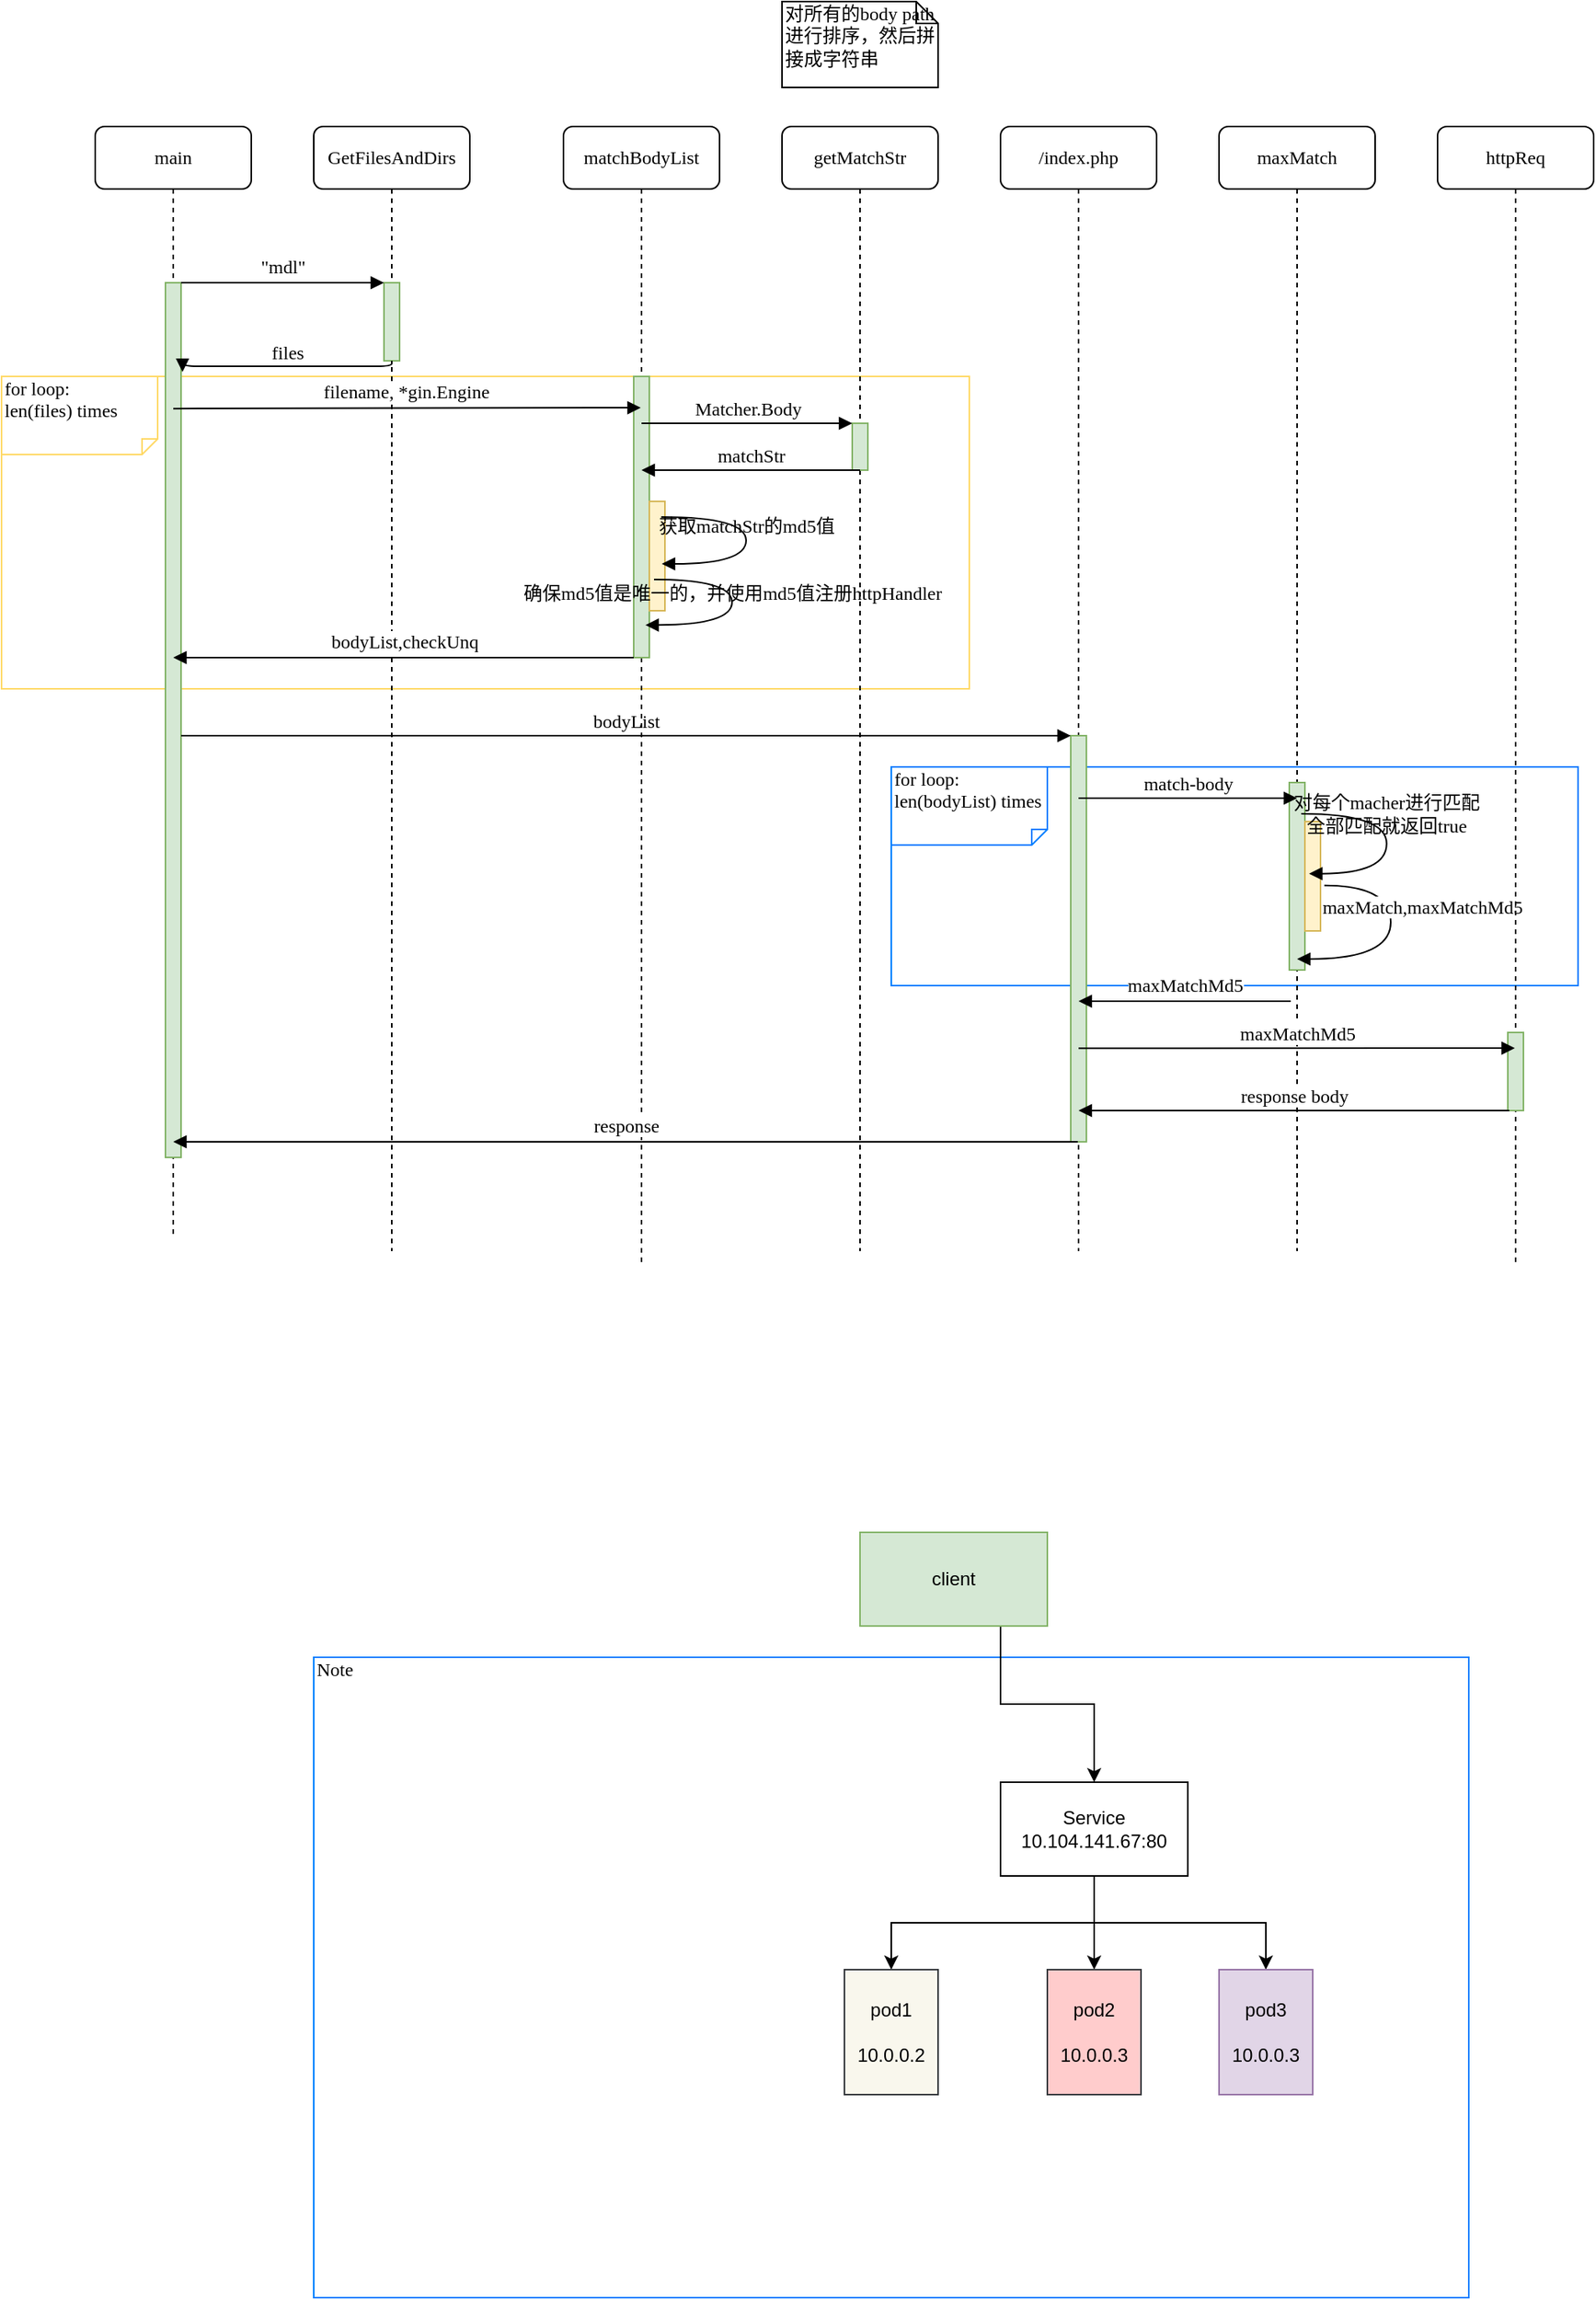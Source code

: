<mxfile version="14.0.1" type="github">
  <diagram name="Page-1" id="13e1069c-82ec-6db2-03f1-153e76fe0fe0">
    <mxGraphModel dx="1298" dy="-103" grid="1" gridSize="10" guides="1" tooltips="1" connect="1" arrows="1" fold="1" page="1" pageScale="1" pageWidth="850" pageHeight="400" background="#ffffff" math="0" shadow="0">
      <root>
        <mxCell id="0" />
        <mxCell id="1" parent="0" />
        <mxCell id="SKvN3QT0MtDooMWM45vD-5" value="Note" style="shape=note;whiteSpace=wrap;html=1;size=0;verticalAlign=top;align=left;spacingTop=-6;rounded=0;shadow=0;comic=0;labelBackgroundColor=none;strokeWidth=1;fontFamily=Verdana;fontSize=12;strokeColor=#007FFF;" vertex="1" parent="1">
          <mxGeometry x="540" y="2070" width="740" height="410" as="geometry" />
        </mxCell>
        <mxCell id="YmVjbaBAGrZHu8uXbrV_-117" value="Note" style="shape=note;whiteSpace=wrap;html=1;size=0;verticalAlign=top;align=left;spacingTop=-6;rounded=0;shadow=0;comic=0;labelBackgroundColor=none;strokeWidth=1;fontFamily=Verdana;fontSize=12;strokeColor=#007FFF;" parent="1" vertex="1">
          <mxGeometry x="910" y="1500" width="440" height="140" as="geometry" />
        </mxCell>
        <mxCell id="7baba1c4bc27f4b0-43" value="Note" style="shape=note;whiteSpace=wrap;html=1;size=0;verticalAlign=top;align=left;spacingTop=-6;rounded=0;shadow=0;comic=0;labelBackgroundColor=none;strokeWidth=1;fontFamily=Verdana;fontSize=12;strokeColor=#FFD966;" parent="1" vertex="1">
          <mxGeometry x="340" y="1250" width="620" height="200" as="geometry" />
        </mxCell>
        <mxCell id="YmVjbaBAGrZHu8uXbrV_-1" value="&lt;p class=&quot;p1&quot; style=&quot;margin: 0px ; font-stretch: normal ; line-height: normal ; font-family: &amp;#34;andale mono&amp;#34;&quot;&gt;&lt;span class=&quot;s1&quot; style=&quot;background-color: rgb(255 , 255 , 255)&quot;&gt;&lt;font style=&quot;font-size: 12px&quot;&gt;GetFilesAndDirs&lt;/font&gt;&lt;/span&gt;&lt;/p&gt;" style="shape=umlLifeline;perimeter=lifelinePerimeter;whiteSpace=wrap;html=1;container=1;collapsible=0;recursiveResize=0;outlineConnect=0;rounded=1;shadow=0;comic=0;labelBackgroundColor=none;strokeWidth=1;fontFamily=Verdana;fontSize=12;align=center;" parent="1" vertex="1">
          <mxGeometry x="540" y="1090" width="100" height="720" as="geometry" />
        </mxCell>
        <mxCell id="YmVjbaBAGrZHu8uXbrV_-2" value="" style="html=1;points=[];perimeter=orthogonalPerimeter;rounded=0;shadow=0;comic=0;labelBackgroundColor=none;strokeWidth=1;fontFamily=Verdana;fontSize=12;align=center;fillColor=#d5e8d4;strokeColor=#82b366;" parent="YmVjbaBAGrZHu8uXbrV_-1" vertex="1">
          <mxGeometry x="45" y="100" width="10" height="50" as="geometry" />
        </mxCell>
        <mxCell id="YmVjbaBAGrZHu8uXbrV_-3" value="&lt;p class=&quot;p1&quot; style=&quot;margin: 0px ; font-stretch: normal ; line-height: normal ; font-family: &amp;#34;andale mono&amp;#34;&quot;&gt;&lt;span class=&quot;s1&quot; style=&quot;background-color: rgb(255 , 255 , 255)&quot;&gt;&lt;font style=&quot;font-size: 12px&quot;&gt;matchBodyList&lt;/font&gt;&lt;/span&gt;&lt;/p&gt;" style="shape=umlLifeline;perimeter=lifelinePerimeter;whiteSpace=wrap;html=1;container=1;collapsible=0;recursiveResize=0;outlineConnect=0;rounded=1;shadow=0;comic=0;labelBackgroundColor=none;strokeWidth=1;fontFamily=Verdana;fontSize=12;align=center;" parent="1" vertex="1">
          <mxGeometry x="700" y="1090" width="100" height="730" as="geometry" />
        </mxCell>
        <mxCell id="YmVjbaBAGrZHu8uXbrV_-4" value="" style="html=1;points=[];perimeter=orthogonalPerimeter;rounded=0;shadow=0;comic=0;labelBackgroundColor=none;strokeWidth=1;fontFamily=Verdana;fontSize=12;align=center;fillColor=#d5e8d4;strokeColor=#82b366;" parent="YmVjbaBAGrZHu8uXbrV_-3" vertex="1">
          <mxGeometry x="45" y="160" width="10" height="180" as="geometry" />
        </mxCell>
        <mxCell id="YmVjbaBAGrZHu8uXbrV_-42" value="" style="html=1;points=[];perimeter=orthogonalPerimeter;rounded=0;shadow=0;comic=0;labelBackgroundColor=none;strokeWidth=1;fontFamily=Verdana;fontSize=12;align=center;fillColor=#fff2cc;strokeColor=#d6b656;" parent="YmVjbaBAGrZHu8uXbrV_-3" vertex="1">
          <mxGeometry x="55" y="240" width="10" height="70" as="geometry" />
        </mxCell>
        <mxCell id="YmVjbaBAGrZHu8uXbrV_-5" value="getMatchStr" style="shape=umlLifeline;perimeter=lifelinePerimeter;whiteSpace=wrap;html=1;container=1;collapsible=0;recursiveResize=0;outlineConnect=0;rounded=1;shadow=0;comic=0;labelBackgroundColor=none;strokeWidth=1;fontFamily=Verdana;fontSize=12;align=center;" parent="1" vertex="1">
          <mxGeometry x="840" y="1090" width="100" height="720" as="geometry" />
        </mxCell>
        <mxCell id="YmVjbaBAGrZHu8uXbrV_-11" value="" style="html=1;points=[];perimeter=orthogonalPerimeter;rounded=0;shadow=0;comic=0;labelBackgroundColor=none;strokeWidth=1;fontFamily=Verdana;fontSize=12;align=center;fillColor=#d5e8d4;strokeColor=#82b366;" parent="YmVjbaBAGrZHu8uXbrV_-5" vertex="1">
          <mxGeometry x="45" y="190" width="10" height="30" as="geometry" />
        </mxCell>
        <mxCell id="YmVjbaBAGrZHu8uXbrV_-6" value="/index.php" style="shape=umlLifeline;perimeter=lifelinePerimeter;whiteSpace=wrap;html=1;container=1;collapsible=0;recursiveResize=0;outlineConnect=0;rounded=1;shadow=0;comic=0;labelBackgroundColor=none;strokeWidth=1;fontFamily=Verdana;fontSize=12;align=center;" parent="1" vertex="1">
          <mxGeometry x="980" y="1090" width="100" height="720" as="geometry" />
        </mxCell>
        <mxCell id="YmVjbaBAGrZHu8uXbrV_-16" value="" style="html=1;points=[];perimeter=orthogonalPerimeter;rounded=0;shadow=0;comic=0;labelBackgroundColor=none;strokeWidth=1;fontFamily=Verdana;fontSize=12;align=center;fillColor=#d5e8d4;strokeColor=#82b366;" parent="YmVjbaBAGrZHu8uXbrV_-6" vertex="1">
          <mxGeometry x="45" y="390" width="10" height="260" as="geometry" />
        </mxCell>
        <mxCell id="YmVjbaBAGrZHu8uXbrV_-7" value="maxMatch" style="shape=umlLifeline;perimeter=lifelinePerimeter;whiteSpace=wrap;html=1;container=1;collapsible=0;recursiveResize=0;outlineConnect=0;rounded=1;shadow=0;comic=0;labelBackgroundColor=none;strokeWidth=1;fontFamily=Verdana;fontSize=12;align=center;" parent="1" vertex="1">
          <mxGeometry x="1120" y="1090" width="100" height="720" as="geometry" />
        </mxCell>
        <mxCell id="YmVjbaBAGrZHu8uXbrV_-88" value="" style="html=1;points=[];perimeter=orthogonalPerimeter;rounded=0;shadow=0;comic=0;labelBackgroundColor=none;strokeWidth=1;fontFamily=Verdana;fontSize=12;align=center;fillColor=#d5e8d4;strokeColor=#82b366;" parent="YmVjbaBAGrZHu8uXbrV_-7" vertex="1">
          <mxGeometry x="45" y="420" width="10" height="120" as="geometry" />
        </mxCell>
        <mxCell id="YmVjbaBAGrZHu8uXbrV_-89" value="" style="html=1;points=[];perimeter=orthogonalPerimeter;rounded=0;shadow=0;comic=0;labelBackgroundColor=none;strokeWidth=1;fontFamily=Verdana;fontSize=12;align=center;fillColor=#fff2cc;strokeColor=#d6b656;" parent="YmVjbaBAGrZHu8uXbrV_-7" vertex="1">
          <mxGeometry x="55" y="445" width="10" height="70" as="geometry" />
        </mxCell>
        <mxCell id="YmVjbaBAGrZHu8uXbrV_-110" value="&lt;p class=&quot;p1&quot; style=&quot;margin: 0px ; font-stretch: normal ; line-height: normal ; font-family: &amp;#34;andale mono&amp;#34;&quot;&gt;&lt;span style=&quot;background-color: rgb(255 , 255 , 255)&quot;&gt;&lt;span class=&quot;s1&quot;&gt;maxMatch,&lt;/span&gt;&lt;span style=&quot;font-family: &amp;#34;andale mono&amp;#34;&quot;&gt;maxMatchMd5&lt;/span&gt;&lt;/span&gt;&lt;/p&gt;" style="html=1;verticalAlign=bottom;endArrow=block;labelBackgroundColor=none;fontFamily=Verdana;fontSize=12;elbow=vertical;edgeStyle=orthogonalEdgeStyle;curved=1;exitX=1.243;exitY=0.584;exitPerimeter=0;exitDx=0;exitDy=0;" parent="YmVjbaBAGrZHu8uXbrV_-7" source="YmVjbaBAGrZHu8uXbrV_-89" edge="1">
          <mxGeometry x="-0.109" y="20" relative="1" as="geometry">
            <mxPoint x="-171.84" y="470.05" as="sourcePoint" />
            <mxPoint x="50" y="533" as="targetPoint" />
            <Array as="points">
              <mxPoint x="110" y="486" />
              <mxPoint x="110" y="533" />
            </Array>
            <mxPoint as="offset" />
          </mxGeometry>
        </mxCell>
        <mxCell id="YmVjbaBAGrZHu8uXbrV_-8" value="httpReq" style="shape=umlLifeline;perimeter=lifelinePerimeter;whiteSpace=wrap;html=1;container=1;collapsible=0;recursiveResize=0;outlineConnect=0;rounded=1;shadow=0;comic=0;labelBackgroundColor=none;strokeWidth=1;fontFamily=Verdana;fontSize=12;align=center;" parent="1" vertex="1">
          <mxGeometry x="1260" y="1090" width="100" height="730" as="geometry" />
        </mxCell>
        <mxCell id="YmVjbaBAGrZHu8uXbrV_-120" value="" style="html=1;points=[];perimeter=orthogonalPerimeter;rounded=0;shadow=0;comic=0;labelBackgroundColor=none;strokeWidth=1;fontFamily=Verdana;fontSize=12;align=center;fillColor=#d5e8d4;strokeColor=#82b366;" parent="YmVjbaBAGrZHu8uXbrV_-8" vertex="1">
          <mxGeometry x="45" y="580" width="10" height="50" as="geometry" />
        </mxCell>
        <mxCell id="YmVjbaBAGrZHu8uXbrV_-9" value="main" style="shape=umlLifeline;perimeter=lifelinePerimeter;whiteSpace=wrap;html=1;container=1;collapsible=0;recursiveResize=0;outlineConnect=0;rounded=1;shadow=0;comic=0;labelBackgroundColor=none;strokeWidth=1;fontFamily=Verdana;fontSize=12;align=center;" parent="1" vertex="1">
          <mxGeometry x="400" y="1090" width="100" height="710" as="geometry" />
        </mxCell>
        <mxCell id="YmVjbaBAGrZHu8uXbrV_-10" value="" style="html=1;points=[];perimeter=orthogonalPerimeter;rounded=0;shadow=0;comic=0;labelBackgroundColor=none;strokeWidth=1;fontFamily=Verdana;fontSize=12;align=center;fillColor=#d5e8d4;strokeColor=#82b366;" parent="YmVjbaBAGrZHu8uXbrV_-9" vertex="1">
          <mxGeometry x="45" y="100" width="10" height="560" as="geometry" />
        </mxCell>
        <mxCell id="YmVjbaBAGrZHu8uXbrV_-12" value="&lt;p class=&quot;p1&quot; style=&quot;margin: 0px ; font-stretch: normal ; line-height: normal ; font-family: &amp;#34;andale mono&amp;#34;&quot;&gt;&lt;span style=&quot;background-color: rgb(255 , 255 , 255)&quot;&gt;&lt;span class=&quot;s1&quot; style=&quot;font-size: 12px&quot;&gt;bodyList,&lt;/span&gt;&lt;span style=&quot;font-family: &amp;#34;andale mono&amp;#34;&quot;&gt;checkUnq&lt;/span&gt;&lt;/span&gt;&lt;/p&gt;" style="html=1;verticalAlign=bottom;endArrow=block;labelBackgroundColor=none;fontFamily=Verdana;fontSize=12;edgeStyle=elbowEdgeStyle;elbow=vertical;" parent="1" source="YmVjbaBAGrZHu8uXbrV_-4" target="YmVjbaBAGrZHu8uXbrV_-9" edge="1">
          <mxGeometry relative="1" as="geometry">
            <mxPoint x="810" y="1230" as="sourcePoint" />
            <Array as="points">
              <mxPoint x="680" y="1430" />
              <mxPoint x="640" y="1410" />
              <mxPoint x="690" y="1320" />
              <mxPoint x="710" y="1310" />
              <mxPoint x="460" y="1330" />
              <mxPoint x="760" y="1230" />
            </Array>
          </mxGeometry>
        </mxCell>
        <mxCell id="YmVjbaBAGrZHu8uXbrV_-17" value="bodyList" style="html=1;verticalAlign=bottom;endArrow=block;entryX=0;entryY=0;labelBackgroundColor=none;fontFamily=Verdana;fontSize=12;" parent="1" source="YmVjbaBAGrZHu8uXbrV_-10" target="YmVjbaBAGrZHu8uXbrV_-16" edge="1">
          <mxGeometry relative="1" as="geometry">
            <mxPoint x="810" y="1430" as="sourcePoint" />
          </mxGeometry>
        </mxCell>
        <mxCell id="YmVjbaBAGrZHu8uXbrV_-24" value="&lt;p class=&quot;p1&quot; style=&quot;margin: 0px ; font-stretch: normal ; line-height: normal ; font-family: &amp;#34;andale mono&amp;#34;&quot;&gt;&lt;span class=&quot;s1&quot; style=&quot;background-color: rgb(255 , 255 , 255)&quot;&gt;&lt;font style=&quot;font-size: 12px&quot;&gt;&quot;mdl&quot;&lt;/font&gt;&lt;/span&gt;&lt;/p&gt;" style="html=1;verticalAlign=bottom;endArrow=block;entryX=0;entryY=0;labelBackgroundColor=none;fontFamily=Verdana;fontSize=12;edgeStyle=elbowEdgeStyle;elbow=vertical;" parent="1" source="YmVjbaBAGrZHu8uXbrV_-10" target="YmVjbaBAGrZHu8uXbrV_-2" edge="1">
          <mxGeometry relative="1" as="geometry">
            <mxPoint x="520" y="1200" as="sourcePoint" />
          </mxGeometry>
        </mxCell>
        <mxCell id="YmVjbaBAGrZHu8uXbrV_-25" value="files" style="html=1;verticalAlign=bottom;endArrow=block;entryX=1.094;entryY=0.102;labelBackgroundColor=none;fontFamily=Verdana;fontSize=12;edgeStyle=elbowEdgeStyle;elbow=vertical;entryDx=0;entryDy=0;entryPerimeter=0;" parent="1" source="YmVjbaBAGrZHu8uXbrV_-2" target="YmVjbaBAGrZHu8uXbrV_-10" edge="1">
          <mxGeometry relative="1" as="geometry">
            <mxPoint x="670" y="1210" as="sourcePoint" />
          </mxGeometry>
        </mxCell>
        <mxCell id="YmVjbaBAGrZHu8uXbrV_-38" value="&lt;p class=&quot;p1&quot; style=&quot;margin: 0px ; font-stretch: normal ; line-height: normal ; font-family: &amp;#34;andale mono&amp;#34;&quot;&gt;&lt;span style=&quot;background-color: rgb(255 , 255 , 255)&quot;&gt;filename, *gin.Engine&lt;/span&gt;&lt;/p&gt;" style="html=1;verticalAlign=bottom;endArrow=block;labelBackgroundColor=none;fontFamily=Verdana;fontSize=12;edgeStyle=elbowEdgeStyle;elbow=vertical;" parent="1" target="YmVjbaBAGrZHu8uXbrV_-3" edge="1">
          <mxGeometry relative="1" as="geometry">
            <mxPoint x="450" y="1270.584" as="sourcePoint" />
            <mxPoint x="580" y="1270.29" as="targetPoint" />
            <Array as="points">
              <mxPoint x="450" y="1270" />
            </Array>
          </mxGeometry>
        </mxCell>
        <mxCell id="YmVjbaBAGrZHu8uXbrV_-39" value="对所有的body path进行排序，然后拼接成字符串" style="shape=note;whiteSpace=wrap;html=1;size=14;verticalAlign=top;align=left;spacingTop=-6;rounded=0;shadow=0;comic=0;labelBackgroundColor=none;strokeWidth=1;fontFamily=Verdana;fontSize=12" parent="1" vertex="1">
          <mxGeometry x="840" y="1010" width="100" height="55" as="geometry" />
        </mxCell>
        <mxCell id="YmVjbaBAGrZHu8uXbrV_-40" value="Matcher.Body" style="html=1;verticalAlign=bottom;endArrow=block;labelBackgroundColor=none;fontFamily=Verdana;fontSize=12;" parent="1" target="YmVjbaBAGrZHu8uXbrV_-11" edge="1">
          <mxGeometry relative="1" as="geometry">
            <mxPoint x="750" y="1280" as="sourcePoint" />
            <mxPoint x="880" y="1280" as="targetPoint" />
          </mxGeometry>
        </mxCell>
        <mxCell id="YmVjbaBAGrZHu8uXbrV_-41" value="matchStr" style="html=1;verticalAlign=bottom;endArrow=block;labelBackgroundColor=none;fontFamily=Verdana;fontSize=12;edgeStyle=elbowEdgeStyle;elbow=vertical;" parent="1" target="YmVjbaBAGrZHu8uXbrV_-3" edge="1">
          <mxGeometry relative="1" as="geometry">
            <mxPoint x="890" y="1310" as="sourcePoint" />
            <Array as="points">
              <mxPoint x="835" y="1310" />
              <mxPoint x="855" y="1300" />
              <mxPoint x="605" y="1320" />
              <mxPoint x="905" y="1220" />
            </Array>
            <mxPoint x="780" y="1310" as="targetPoint" />
          </mxGeometry>
        </mxCell>
        <mxCell id="YmVjbaBAGrZHu8uXbrV_-43" value="对每个macher进行匹配&lt;br&gt;全部匹配就返回true" style="html=1;verticalAlign=bottom;endArrow=block;labelBackgroundColor=none;fontFamily=Verdana;fontSize=12;elbow=vertical;edgeStyle=orthogonalEdgeStyle;curved=1;entryX=1;entryY=0.286;entryPerimeter=0;exitX=1.038;exitY=0.345;exitPerimeter=0;" parent="1" edge="1">
          <mxGeometry relative="1" as="geometry">
            <mxPoint x="1172.693" y="1530" as="sourcePoint" />
            <mxPoint x="1177.693" y="1568.333" as="targetPoint" />
            <Array as="points">
              <mxPoint x="1227.36" y="1530" />
              <mxPoint x="1227.36" y="1568" />
            </Array>
          </mxGeometry>
        </mxCell>
        <mxCell id="YmVjbaBAGrZHu8uXbrV_-76" value="确保md5值是唯一的，并使用md5值注册httpHandler" style="html=1;verticalAlign=bottom;endArrow=block;labelBackgroundColor=none;fontFamily=Verdana;fontSize=12;elbow=vertical;edgeStyle=orthogonalEdgeStyle;curved=1;" parent="1" edge="1">
          <mxGeometry relative="1" as="geometry">
            <mxPoint x="758" y="1380" as="sourcePoint" />
            <mxPoint x="752.5" y="1409.14" as="targetPoint" />
            <Array as="points">
              <mxPoint x="758" y="1380" />
              <mxPoint x="808" y="1380" />
              <mxPoint x="808" y="1409" />
            </Array>
          </mxGeometry>
        </mxCell>
        <mxCell id="YmVjbaBAGrZHu8uXbrV_-84" value="for loop:&lt;br&gt;len(files) times" style="shape=note;whiteSpace=wrap;html=1;size=10;verticalAlign=top;align=left;spacingTop=-6;rounded=0;shadow=0;comic=0;labelBackgroundColor=none;strokeWidth=1;fontFamily=Verdana;fontSize=12;direction=south;strokeColor=#FFD966;" parent="1" vertex="1">
          <mxGeometry x="340" y="1250" width="100" height="50" as="geometry" />
        </mxCell>
        <mxCell id="YmVjbaBAGrZHu8uXbrV_-87" value="match-body" style="html=1;verticalAlign=bottom;endArrow=block;labelBackgroundColor=none;fontFamily=Verdana;fontSize=12;" parent="1" edge="1">
          <mxGeometry relative="1" as="geometry">
            <mxPoint x="1030" y="1520" as="sourcePoint" />
            <mxPoint x="1170" y="1520" as="targetPoint" />
          </mxGeometry>
        </mxCell>
        <mxCell id="YmVjbaBAGrZHu8uXbrV_-90" value="获取matchStr的md5值" style="html=1;verticalAlign=bottom;endArrow=block;labelBackgroundColor=none;fontFamily=Verdana;fontSize=12;elbow=vertical;edgeStyle=orthogonalEdgeStyle;curved=1;exitX=1.038;exitY=0.345;exitPerimeter=0;" parent="1" edge="1">
          <mxGeometry relative="1" as="geometry">
            <mxPoint x="762.663" y="1340" as="sourcePoint" />
            <mxPoint x="763" y="1370" as="targetPoint" />
            <Array as="points">
              <mxPoint x="817" y="1340" />
              <mxPoint x="817" y="1370" />
              <mxPoint x="763" y="1370" />
            </Array>
          </mxGeometry>
        </mxCell>
        <mxCell id="YmVjbaBAGrZHu8uXbrV_-114" value="&lt;p class=&quot;p1&quot; style=&quot;margin: 0px ; font-stretch: normal ; line-height: normal ; font-family: &amp;#34;andale mono&amp;#34;&quot;&gt;&lt;span style=&quot;background-color: rgb(255 , 255 , 255)&quot;&gt;maxMatchMd5&lt;/span&gt;&lt;/p&gt;" style="html=1;verticalAlign=bottom;endArrow=block;labelBackgroundColor=none;fontFamily=Verdana;fontSize=12;edgeStyle=elbowEdgeStyle;elbow=vertical;" parent="1" edge="1">
          <mxGeometry relative="1" as="geometry">
            <mxPoint x="1165.93" y="1650" as="sourcePoint" />
            <Array as="points">
              <mxPoint x="1100.93" y="1650" />
              <mxPoint x="1060.93" y="1630" />
              <mxPoint x="1110.93" y="1540" />
              <mxPoint x="1130.93" y="1530" />
              <mxPoint x="880.93" y="1550" />
              <mxPoint x="1180.93" y="1450" />
            </Array>
            <mxPoint x="1030" y="1650" as="targetPoint" />
          </mxGeometry>
        </mxCell>
        <mxCell id="YmVjbaBAGrZHu8uXbrV_-118" value="for loop:&lt;br&gt;len(bodyList) times" style="shape=note;whiteSpace=wrap;html=1;size=10;verticalAlign=top;align=left;spacingTop=-6;rounded=0;shadow=0;comic=0;labelBackgroundColor=none;strokeWidth=1;fontFamily=Verdana;fontSize=12;direction=south;strokeColor=#007FFF;" parent="1" vertex="1">
          <mxGeometry x="910" y="1500" width="100" height="50" as="geometry" />
        </mxCell>
        <mxCell id="YmVjbaBAGrZHu8uXbrV_-119" value="&lt;span style=&quot;background-color: rgb(255 , 255 , 255)&quot;&gt;maxMatchMd5&lt;br&gt;&lt;/span&gt;" style="html=1;verticalAlign=bottom;endArrow=block;labelBackgroundColor=none;fontFamily=Verdana;fontSize=12;edgeStyle=elbowEdgeStyle;elbow=vertical;" parent="1" target="YmVjbaBAGrZHu8uXbrV_-8" edge="1">
          <mxGeometry relative="1" as="geometry">
            <mxPoint x="1030" y="1680.143" as="sourcePoint" />
            <mxPoint x="1160" y="1680" as="targetPoint" />
          </mxGeometry>
        </mxCell>
        <mxCell id="YmVjbaBAGrZHu8uXbrV_-121" value="&lt;span style=&quot;background-color: rgb(255 , 255 , 255)&quot;&gt;response body&lt;/span&gt;" style="html=1;verticalAlign=bottom;endArrow=block;labelBackgroundColor=none;fontFamily=Verdana;fontSize=12;edgeStyle=elbowEdgeStyle;elbow=vertical;" parent="1" edge="1">
          <mxGeometry relative="1" as="geometry">
            <mxPoint x="1305.93" y="1720" as="sourcePoint" />
            <Array as="points">
              <mxPoint x="1240.93" y="1720" />
              <mxPoint x="1200.93" y="1700" />
              <mxPoint x="1250.93" y="1610" />
              <mxPoint x="1270.93" y="1600" />
              <mxPoint x="1020.93" y="1620" />
              <mxPoint x="1320.93" y="1520" />
            </Array>
            <mxPoint x="1030" y="1720" as="targetPoint" />
          </mxGeometry>
        </mxCell>
        <mxCell id="YmVjbaBAGrZHu8uXbrV_-122" value="&lt;p class=&quot;p1&quot; style=&quot;margin: 0px ; font-stretch: normal ; line-height: normal ; font-family: &amp;#34;andale mono&amp;#34;&quot;&gt;&lt;span style=&quot;background-color: rgb(255 , 255 , 255)&quot;&gt;response&lt;/span&gt;&lt;/p&gt;" style="html=1;verticalAlign=bottom;endArrow=block;labelBackgroundColor=none;fontFamily=Verdana;fontSize=12;edgeStyle=elbowEdgeStyle;elbow=vertical;" parent="1" source="YmVjbaBAGrZHu8uXbrV_-6" edge="1">
          <mxGeometry relative="1" as="geometry">
            <mxPoint x="745.93" y="1740" as="sourcePoint" />
            <Array as="points">
              <mxPoint x="680.93" y="1740" />
              <mxPoint x="640.93" y="1720" />
              <mxPoint x="690.93" y="1630" />
              <mxPoint x="710.93" y="1620" />
              <mxPoint x="460.93" y="1640" />
              <mxPoint x="760.93" y="1540" />
            </Array>
            <mxPoint x="450.001" y="1740" as="targetPoint" />
          </mxGeometry>
        </mxCell>
        <mxCell id="SKvN3QT0MtDooMWM45vD-4" style="edgeStyle=orthogonalEdgeStyle;rounded=0;orthogonalLoop=1;jettySize=auto;html=1;exitX=0.75;exitY=1;exitDx=0;exitDy=0;" edge="1" parent="1" source="SKvN3QT0MtDooMWM45vD-1" target="SKvN3QT0MtDooMWM45vD-3">
          <mxGeometry relative="1" as="geometry" />
        </mxCell>
        <mxCell id="SKvN3QT0MtDooMWM45vD-1" value="client" style="rounded=0;whiteSpace=wrap;html=1;fillColor=#d5e8d4;strokeColor=#82b366;" vertex="1" parent="1">
          <mxGeometry x="890" y="1990" width="120" height="60" as="geometry" />
        </mxCell>
        <mxCell id="SKvN3QT0MtDooMWM45vD-11" style="edgeStyle=orthogonalEdgeStyle;rounded=0;orthogonalLoop=1;jettySize=auto;html=1;exitX=0.5;exitY=1;exitDx=0;exitDy=0;" edge="1" parent="1" source="SKvN3QT0MtDooMWM45vD-3" target="SKvN3QT0MtDooMWM45vD-9">
          <mxGeometry relative="1" as="geometry" />
        </mxCell>
        <mxCell id="SKvN3QT0MtDooMWM45vD-12" style="edgeStyle=orthogonalEdgeStyle;rounded=0;orthogonalLoop=1;jettySize=auto;html=1;exitX=0.5;exitY=1;exitDx=0;exitDy=0;entryX=0.5;entryY=0;entryDx=0;entryDy=0;" edge="1" parent="1" source="SKvN3QT0MtDooMWM45vD-3" target="SKvN3QT0MtDooMWM45vD-10">
          <mxGeometry relative="1" as="geometry" />
        </mxCell>
        <mxCell id="SKvN3QT0MtDooMWM45vD-13" style="edgeStyle=orthogonalEdgeStyle;rounded=0;orthogonalLoop=1;jettySize=auto;html=1;exitX=0.5;exitY=1;exitDx=0;exitDy=0;" edge="1" parent="1" source="SKvN3QT0MtDooMWM45vD-3" target="SKvN3QT0MtDooMWM45vD-6">
          <mxGeometry relative="1" as="geometry" />
        </mxCell>
        <mxCell id="SKvN3QT0MtDooMWM45vD-3" value="Service&lt;br&gt;10.104.141.67:80" style="rounded=0;whiteSpace=wrap;html=1;" vertex="1" parent="1">
          <mxGeometry x="980" y="2150" width="120" height="60" as="geometry" />
        </mxCell>
        <mxCell id="SKvN3QT0MtDooMWM45vD-6" value="pod1&lt;br&gt;&lt;br&gt;10.0.0.2" style="rounded=0;whiteSpace=wrap;html=1;fillColor=#f9f7ed;strokeColor=#36393d;" vertex="1" parent="1">
          <mxGeometry x="880" y="2270" width="60" height="80" as="geometry" />
        </mxCell>
        <mxCell id="SKvN3QT0MtDooMWM45vD-9" value="pod2&lt;br&gt;&lt;br&gt;10.0.0.3" style="rounded=0;whiteSpace=wrap;html=1;fillColor=#ffcccc;strokeColor=#36393d;" vertex="1" parent="1">
          <mxGeometry x="1010" y="2270" width="60" height="80" as="geometry" />
        </mxCell>
        <mxCell id="SKvN3QT0MtDooMWM45vD-10" value="pod3&lt;br&gt;&lt;br&gt;10.0.0.3" style="rounded=0;whiteSpace=wrap;html=1;fillColor=#e1d5e7;strokeColor=#9673a6;" vertex="1" parent="1">
          <mxGeometry x="1120" y="2270" width="60" height="80" as="geometry" />
        </mxCell>
      </root>
    </mxGraphModel>
  </diagram>
</mxfile>
